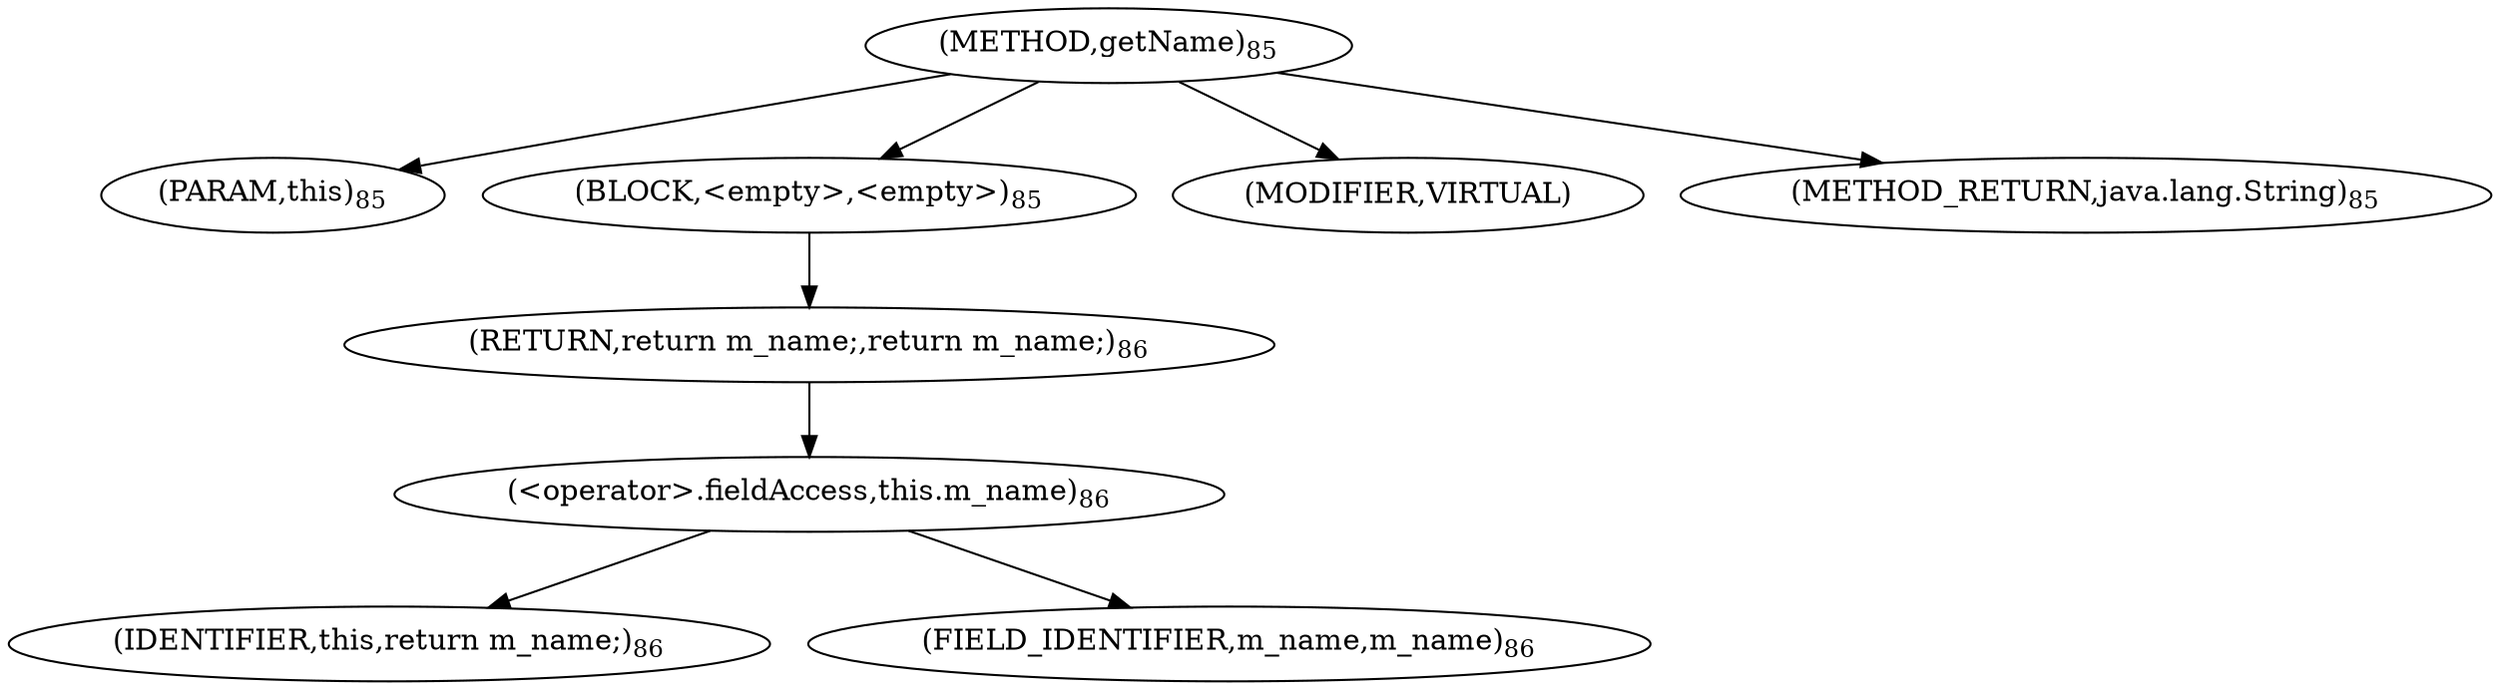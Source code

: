 digraph "getName" {  
"67" [label = <(METHOD,getName)<SUB>85</SUB>> ]
"68" [label = <(PARAM,this)<SUB>85</SUB>> ]
"69" [label = <(BLOCK,&lt;empty&gt;,&lt;empty&gt;)<SUB>85</SUB>> ]
"70" [label = <(RETURN,return m_name;,return m_name;)<SUB>86</SUB>> ]
"71" [label = <(&lt;operator&gt;.fieldAccess,this.m_name)<SUB>86</SUB>> ]
"72" [label = <(IDENTIFIER,this,return m_name;)<SUB>86</SUB>> ]
"73" [label = <(FIELD_IDENTIFIER,m_name,m_name)<SUB>86</SUB>> ]
"74" [label = <(MODIFIER,VIRTUAL)> ]
"75" [label = <(METHOD_RETURN,java.lang.String)<SUB>85</SUB>> ]
  "67" -> "68" 
  "67" -> "69" 
  "67" -> "74" 
  "67" -> "75" 
  "69" -> "70" 
  "70" -> "71" 
  "71" -> "72" 
  "71" -> "73" 
}
